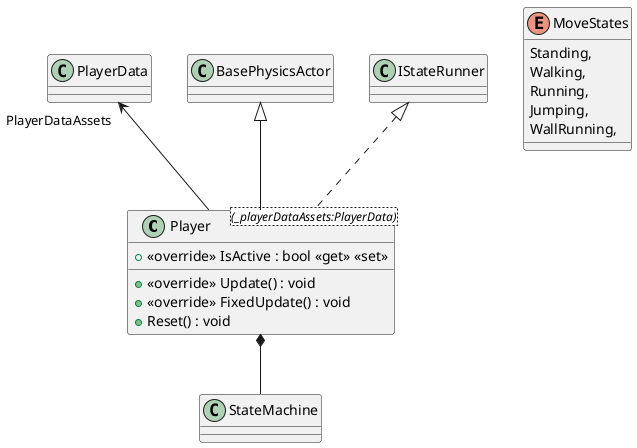 @startuml
class Player<(_playerDataAssets:PlayerData)> {
    + <<override>> IsActive : bool <<get>> <<set>>
    + <<override>> Update() : void
    + <<override>> FixedUpdate() : void
    + Reset() : void
}
enum MoveStates {
    Standing,
    Walking,
    Running,
    Jumping,
    WallRunning,
}
BasePhysicsActor <|-- Player
IStateRunner <|.. Player
Player -up-> "PlayerDataAssets" PlayerData
Player *-- StateMachine

/' Player *-- StateJumping
Player *-- StateRunning
Player *-- StateSliding
Player *-- StateStanding
Player *-- StateWalking
Player *-- StateWallRunning '/
@enduml

